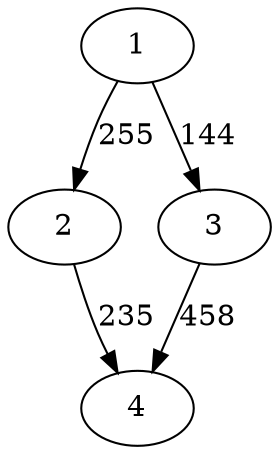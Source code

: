 digraph example{
1 -> 2[label= "255"];
1 -> 3[label= "144"];
2 -> 4[label= "235"];
3 -> 4[label= "458"];
}

